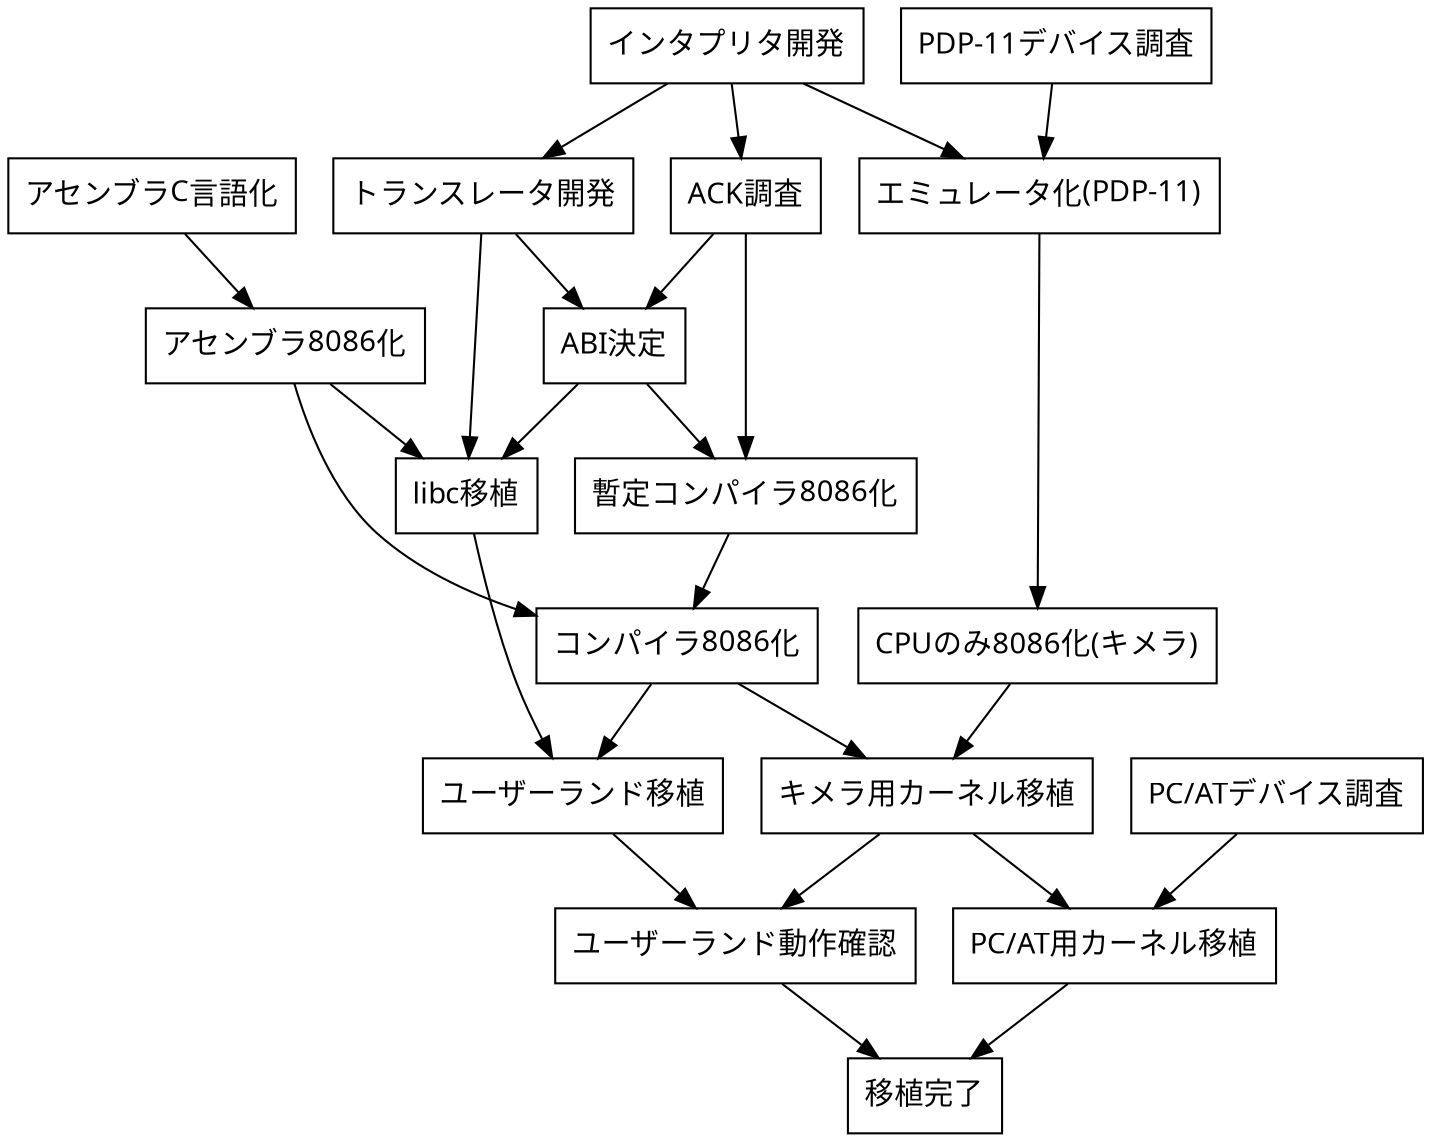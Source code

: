 digraph i8086v6 {
	node [fontname="MS PGothic", shape=box]
	edge [fontname="MS PGothic"]

	interp [label="インタプリタ開発"]
	trans [label="トランスレータ開発"]
	ack [label="ACK調査"]
	abi [label="ABI決定"]
	libc [label="libc移植"]
	user [label="ユーザーランド移植"]
	cc_ack [label="暫定コンパイラ8086化"]
	cc [label="コンパイラ8086化"]
	as1 [label="アセンブラC言語化"]
	as2 [label="アセンブラ8086化"]
	dev_pdp [label="PDP-11デバイス調査"]
	emu_pdp [label="エミュレータ化(PDP-11)"]
	emu_chi [label="CPUのみ8086化(キメラ)"]
	kern_chi [label="キメラ用カーネル移植"]
	dev_at [label="PC/ATデバイス調査"]
	kern_at [label="PC/AT用カーネル移植"]
	run_user [label="ユーザーランド動作確認"]
	done [label="移植完了"]

	interp -> trans
	interp -> ack
	ack -> abi
	ack -> cc_ack
	cc_ack -> cc
	trans -> abi
	trans -> libc
	abi -> cc_ack
	abi -> libc
	as1 -> as2
	as2 -> libc
	as2 -> cc
	libc -> user
	cc -> user
	interp -> emu_pdp
	dev_pdp -> emu_pdp
	emu_pdp -> emu_chi
	emu_chi -> kern_chi
	cc -> kern_chi
	kern_chi -> kern_at
	kern_chi -> run_user
	user -> run_user
	dev_at -> kern_at
	run_user -> done
	kern_at -> done
}
